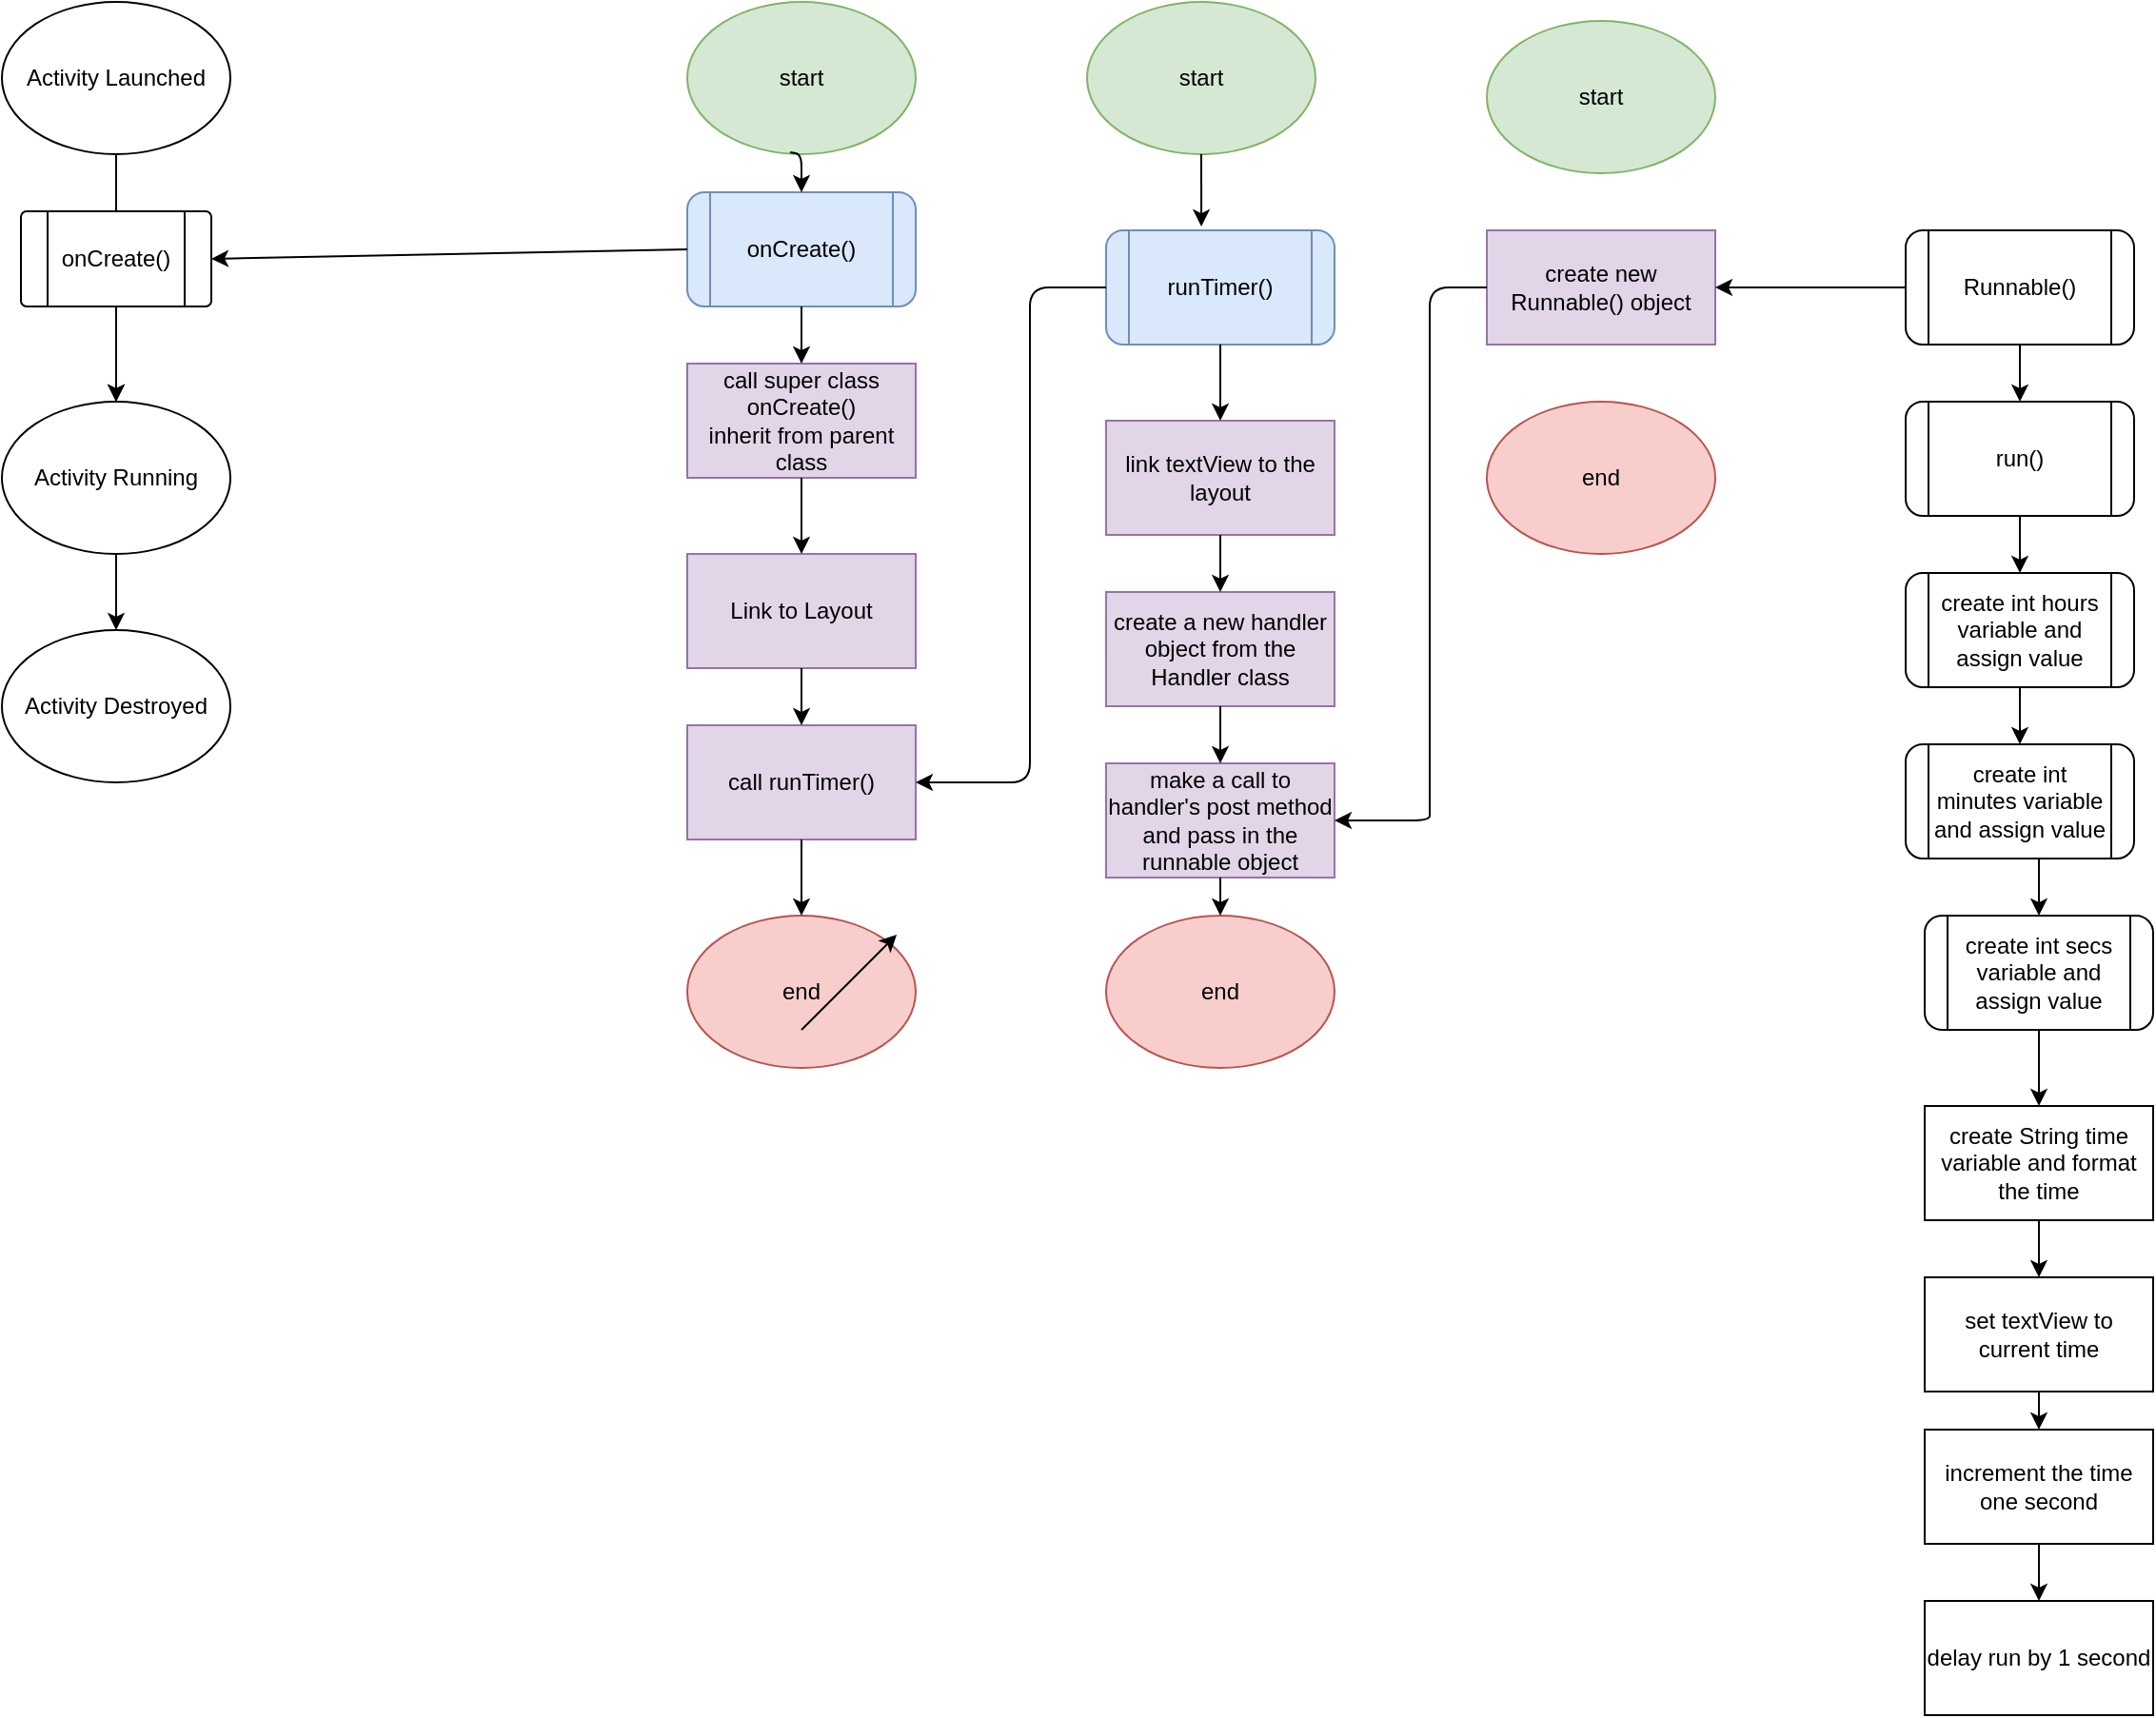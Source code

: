 <mxfile version="13.9.7" type="github">
  <diagram id="N94yQ9Ub5QvBV8jWTIyv" name="Page-1">
    <mxGraphModel dx="1422" dy="794" grid="1" gridSize="10" guides="1" tooltips="1" connect="1" arrows="1" fold="1" page="1" pageScale="1" pageWidth="850" pageHeight="1100" math="0" shadow="0">
      <root>
        <mxCell id="0" />
        <mxCell id="1" parent="0" />
        <mxCell id="S72ueaMxtPJ9CiPUtPcR-1" value="Activity Launched" style="ellipse;whiteSpace=wrap;html=1;" vertex="1" parent="1">
          <mxGeometry x="140" y="60" width="120" height="80" as="geometry" />
        </mxCell>
        <mxCell id="S72ueaMxtPJ9CiPUtPcR-2" value="Activity Running" style="ellipse;whiteSpace=wrap;html=1;" vertex="1" parent="1">
          <mxGeometry x="140" y="270" width="120" height="80" as="geometry" />
        </mxCell>
        <mxCell id="S72ueaMxtPJ9CiPUtPcR-3" value="" style="endArrow=classic;html=1;exitX=0.5;exitY=1;exitDx=0;exitDy=0;" edge="1" parent="1" source="S72ueaMxtPJ9CiPUtPcR-1" target="S72ueaMxtPJ9CiPUtPcR-2">
          <mxGeometry width="50" height="50" relative="1" as="geometry">
            <mxPoint x="170" y="180" as="sourcePoint" />
            <mxPoint x="220" y="130" as="targetPoint" />
          </mxGeometry>
        </mxCell>
        <mxCell id="S72ueaMxtPJ9CiPUtPcR-4" value="Activity Destroyed" style="ellipse;whiteSpace=wrap;html=1;" vertex="1" parent="1">
          <mxGeometry x="140" y="390" width="120" height="80" as="geometry" />
        </mxCell>
        <mxCell id="S72ueaMxtPJ9CiPUtPcR-5" value="" style="endArrow=classic;html=1;" edge="1" parent="1" source="S72ueaMxtPJ9CiPUtPcR-2" target="S72ueaMxtPJ9CiPUtPcR-4">
          <mxGeometry width="50" height="50" relative="1" as="geometry">
            <mxPoint x="130" y="370" as="sourcePoint" />
            <mxPoint x="180" y="320" as="targetPoint" />
          </mxGeometry>
        </mxCell>
        <mxCell id="S72ueaMxtPJ9CiPUtPcR-8" value="" style="edgeStyle=orthogonalEdgeStyle;rounded=0;orthogonalLoop=1;jettySize=auto;html=1;" edge="1" parent="1" source="S72ueaMxtPJ9CiPUtPcR-7" target="S72ueaMxtPJ9CiPUtPcR-2">
          <mxGeometry relative="1" as="geometry" />
        </mxCell>
        <mxCell id="S72ueaMxtPJ9CiPUtPcR-7" value="onCreate()" style="verticalLabelPosition=middle;verticalAlign=middle;html=1;shape=process;whiteSpace=wrap;rounded=1;size=0.14;arcSize=6;labelPosition=center;align=center;" vertex="1" parent="1">
          <mxGeometry x="150" y="170" width="100" height="50" as="geometry" />
        </mxCell>
        <mxCell id="S72ueaMxtPJ9CiPUtPcR-9" value="start" style="ellipse;whiteSpace=wrap;html=1;rounded=1;fillColor=#d5e8d4;strokeColor=#82b366;" vertex="1" parent="1">
          <mxGeometry x="500" y="60" width="120" height="80" as="geometry" />
        </mxCell>
        <mxCell id="S72ueaMxtPJ9CiPUtPcR-10" value="onCreate()" style="shape=process;whiteSpace=wrap;html=1;backgroundOutline=1;rounded=1;fillColor=#dae8fc;strokeColor=#6c8ebf;" vertex="1" parent="1">
          <mxGeometry x="500" y="160" width="120" height="60" as="geometry" />
        </mxCell>
        <mxCell id="S72ueaMxtPJ9CiPUtPcR-11" value="call super class&lt;br&gt;onCreate()&lt;br&gt;inherit from parent class" style="rounded=0;whiteSpace=wrap;html=1;fillColor=#e1d5e7;strokeColor=#9673a6;" vertex="1" parent="1">
          <mxGeometry x="500" y="250" width="120" height="60" as="geometry" />
        </mxCell>
        <mxCell id="S72ueaMxtPJ9CiPUtPcR-12" value="Link to Layout" style="rounded=0;whiteSpace=wrap;html=1;fillColor=#e1d5e7;strokeColor=#9673a6;" vertex="1" parent="1">
          <mxGeometry x="500" y="350" width="120" height="60" as="geometry" />
        </mxCell>
        <mxCell id="S72ueaMxtPJ9CiPUtPcR-13" value="" style="endArrow=classic;html=1;exitX=0.45;exitY=0.988;exitDx=0;exitDy=0;exitPerimeter=0;" edge="1" parent="1" source="S72ueaMxtPJ9CiPUtPcR-9" target="S72ueaMxtPJ9CiPUtPcR-10">
          <mxGeometry width="50" height="50" relative="1" as="geometry">
            <mxPoint x="550" y="180" as="sourcePoint" />
            <mxPoint x="600" y="130" as="targetPoint" />
            <Array as="points">
              <mxPoint x="560" y="140" />
            </Array>
          </mxGeometry>
        </mxCell>
        <mxCell id="S72ueaMxtPJ9CiPUtPcR-14" value="" style="endArrow=classic;html=1;entryX=0.5;entryY=0;entryDx=0;entryDy=0;exitX=0.5;exitY=1;exitDx=0;exitDy=0;" edge="1" parent="1" source="S72ueaMxtPJ9CiPUtPcR-10" target="S72ueaMxtPJ9CiPUtPcR-11">
          <mxGeometry width="50" height="50" relative="1" as="geometry">
            <mxPoint x="450" y="270" as="sourcePoint" />
            <mxPoint x="500" y="220" as="targetPoint" />
          </mxGeometry>
        </mxCell>
        <mxCell id="S72ueaMxtPJ9CiPUtPcR-15" value="" style="endArrow=classic;html=1;exitX=0.5;exitY=1;exitDx=0;exitDy=0;entryX=0.5;entryY=0;entryDx=0;entryDy=0;" edge="1" parent="1" source="S72ueaMxtPJ9CiPUtPcR-11" target="S72ueaMxtPJ9CiPUtPcR-12">
          <mxGeometry width="50" height="50" relative="1" as="geometry">
            <mxPoint x="550" y="400" as="sourcePoint" />
            <mxPoint x="600" y="350" as="targetPoint" />
          </mxGeometry>
        </mxCell>
        <mxCell id="S72ueaMxtPJ9CiPUtPcR-16" value="call runTimer()" style="rounded=0;whiteSpace=wrap;html=1;fillColor=#e1d5e7;strokeColor=#9673a6;" vertex="1" parent="1">
          <mxGeometry x="500" y="440" width="120" height="60" as="geometry" />
        </mxCell>
        <mxCell id="S72ueaMxtPJ9CiPUtPcR-17" value="" style="endArrow=classic;html=1;entryX=0.5;entryY=0;entryDx=0;entryDy=0;exitX=0.5;exitY=1;exitDx=0;exitDy=0;" edge="1" parent="1" source="S72ueaMxtPJ9CiPUtPcR-12" target="S72ueaMxtPJ9CiPUtPcR-16">
          <mxGeometry width="50" height="50" relative="1" as="geometry">
            <mxPoint x="400" y="410" as="sourcePoint" />
            <mxPoint x="450" y="360" as="targetPoint" />
          </mxGeometry>
        </mxCell>
        <mxCell id="S72ueaMxtPJ9CiPUtPcR-19" value="end" style="ellipse;whiteSpace=wrap;html=1;rounded=1;fillColor=#f8cecc;strokeColor=#b85450;" vertex="1" parent="1">
          <mxGeometry x="500" y="540" width="120" height="80" as="geometry" />
        </mxCell>
        <mxCell id="S72ueaMxtPJ9CiPUtPcR-20" value="" style="endArrow=classic;html=1;entryX=0.5;entryY=0;entryDx=0;entryDy=0;exitX=0.5;exitY=1;exitDx=0;exitDy=0;" edge="1" parent="1" source="S72ueaMxtPJ9CiPUtPcR-16" target="S72ueaMxtPJ9CiPUtPcR-19">
          <mxGeometry width="50" height="50" relative="1" as="geometry">
            <mxPoint x="560" y="520" as="sourcePoint" />
            <mxPoint x="450" y="360" as="targetPoint" />
            <Array as="points">
              <mxPoint x="560" y="530" />
            </Array>
          </mxGeometry>
        </mxCell>
        <mxCell id="S72ueaMxtPJ9CiPUtPcR-21" value="" style="endArrow=classic;html=1;entryX=1;entryY=0.5;entryDx=0;entryDy=0;exitX=0;exitY=0.5;exitDx=0;exitDy=0;" edge="1" parent="1" source="S72ueaMxtPJ9CiPUtPcR-10" target="S72ueaMxtPJ9CiPUtPcR-7">
          <mxGeometry width="50" height="50" relative="1" as="geometry">
            <mxPoint x="490" y="190" as="sourcePoint" />
            <mxPoint x="350" y="190" as="targetPoint" />
          </mxGeometry>
        </mxCell>
        <mxCell id="S72ueaMxtPJ9CiPUtPcR-22" value="start" style="ellipse;whiteSpace=wrap;html=1;rounded=1;fillColor=#d5e8d4;strokeColor=#82b366;" vertex="1" parent="1">
          <mxGeometry x="710" y="60" width="120" height="80" as="geometry" />
        </mxCell>
        <mxCell id="S72ueaMxtPJ9CiPUtPcR-23" value="runTimer()" style="shape=process;whiteSpace=wrap;html=1;backgroundOutline=1;rounded=1;fillColor=#dae8fc;strokeColor=#6c8ebf;" vertex="1" parent="1">
          <mxGeometry x="720" y="180" width="120" height="60" as="geometry" />
        </mxCell>
        <mxCell id="S72ueaMxtPJ9CiPUtPcR-24" value="link textView to the layout" style="rounded=0;whiteSpace=wrap;html=1;fillColor=#e1d5e7;strokeColor=#9673a6;" vertex="1" parent="1">
          <mxGeometry x="720" y="280" width="120" height="60" as="geometry" />
        </mxCell>
        <mxCell id="S72ueaMxtPJ9CiPUtPcR-25" value="" style="endArrow=classic;html=1;entryX=0.417;entryY=-0.033;entryDx=0;entryDy=0;entryPerimeter=0;" edge="1" parent="1" source="S72ueaMxtPJ9CiPUtPcR-22" target="S72ueaMxtPJ9CiPUtPcR-23">
          <mxGeometry width="50" height="50" relative="1" as="geometry">
            <mxPoint x="770" y="170" as="sourcePoint" />
            <mxPoint x="820" y="120" as="targetPoint" />
          </mxGeometry>
        </mxCell>
        <mxCell id="S72ueaMxtPJ9CiPUtPcR-26" value="" style="endArrow=classic;html=1;entryX=0.5;entryY=0;entryDx=0;entryDy=0;exitX=0.5;exitY=1;exitDx=0;exitDy=0;" edge="1" parent="1" source="S72ueaMxtPJ9CiPUtPcR-23" target="S72ueaMxtPJ9CiPUtPcR-24">
          <mxGeometry width="50" height="50" relative="1" as="geometry">
            <mxPoint x="730" y="270" as="sourcePoint" />
            <mxPoint x="780" y="220" as="targetPoint" />
            <Array as="points">
              <mxPoint x="780" y="270" />
            </Array>
          </mxGeometry>
        </mxCell>
        <mxCell id="S72ueaMxtPJ9CiPUtPcR-27" value="create a new handler object from the Handler class" style="rounded=0;whiteSpace=wrap;html=1;fillColor=#e1d5e7;strokeColor=#9673a6;" vertex="1" parent="1">
          <mxGeometry x="720" y="370" width="120" height="60" as="geometry" />
        </mxCell>
        <mxCell id="S72ueaMxtPJ9CiPUtPcR-28" value="" style="endArrow=classic;html=1;entryX=0.5;entryY=0;entryDx=0;entryDy=0;exitX=0.5;exitY=1;exitDx=0;exitDy=0;" edge="1" parent="1" source="S72ueaMxtPJ9CiPUtPcR-24" target="S72ueaMxtPJ9CiPUtPcR-27">
          <mxGeometry width="50" height="50" relative="1" as="geometry">
            <mxPoint x="640" y="370" as="sourcePoint" />
            <mxPoint x="690" y="320" as="targetPoint" />
          </mxGeometry>
        </mxCell>
        <mxCell id="S72ueaMxtPJ9CiPUtPcR-29" value="make a call to handler&#39;s post method and pass in the runnable object" style="rounded=0;whiteSpace=wrap;html=1;fillColor=#e1d5e7;strokeColor=#9673a6;" vertex="1" parent="1">
          <mxGeometry x="720" y="460" width="120" height="60" as="geometry" />
        </mxCell>
        <mxCell id="S72ueaMxtPJ9CiPUtPcR-30" value="" style="endArrow=classic;html=1;entryX=0.5;entryY=0;entryDx=0;entryDy=0;exitX=0.5;exitY=1;exitDx=0;exitDy=0;" edge="1" parent="1" source="S72ueaMxtPJ9CiPUtPcR-27" target="S72ueaMxtPJ9CiPUtPcR-29">
          <mxGeometry width="50" height="50" relative="1" as="geometry">
            <mxPoint x="640" y="460" as="sourcePoint" />
            <mxPoint x="690" y="410" as="targetPoint" />
          </mxGeometry>
        </mxCell>
        <mxCell id="S72ueaMxtPJ9CiPUtPcR-31" value="end" style="ellipse;whiteSpace=wrap;html=1;rounded=1;fillColor=#f8cecc;strokeColor=#b85450;" vertex="1" parent="1">
          <mxGeometry x="720" y="540" width="120" height="80" as="geometry" />
        </mxCell>
        <mxCell id="S72ueaMxtPJ9CiPUtPcR-32" value="" style="endArrow=classic;html=1;exitX=0.5;exitY=1;exitDx=0;exitDy=0;entryX=0.5;entryY=0;entryDx=0;entryDy=0;" edge="1" parent="1" source="S72ueaMxtPJ9CiPUtPcR-29" target="S72ueaMxtPJ9CiPUtPcR-31">
          <mxGeometry width="50" height="50" relative="1" as="geometry">
            <mxPoint x="660" y="560" as="sourcePoint" />
            <mxPoint x="710" y="510" as="targetPoint" />
          </mxGeometry>
        </mxCell>
        <mxCell id="S72ueaMxtPJ9CiPUtPcR-33" value="start" style="ellipse;whiteSpace=wrap;html=1;rounded=1;fillColor=#d5e8d4;strokeColor=#82b366;" vertex="1" parent="1">
          <mxGeometry x="920" y="70" width="120" height="80" as="geometry" />
        </mxCell>
        <mxCell id="S72ueaMxtPJ9CiPUtPcR-34" value="" style="endArrow=classic;html=1;exitX=0;exitY=0.5;exitDx=0;exitDy=0;entryX=1;entryY=0.5;entryDx=0;entryDy=0;" edge="1" parent="1" source="S72ueaMxtPJ9CiPUtPcR-23" target="S72ueaMxtPJ9CiPUtPcR-16">
          <mxGeometry width="50" height="50" relative="1" as="geometry">
            <mxPoint x="660" y="260" as="sourcePoint" />
            <mxPoint x="710" y="210" as="targetPoint" />
            <Array as="points">
              <mxPoint x="680" y="210" />
              <mxPoint x="680" y="470" />
            </Array>
          </mxGeometry>
        </mxCell>
        <mxCell id="S72ueaMxtPJ9CiPUtPcR-35" value="create new Runnable() object" style="rounded=0;whiteSpace=wrap;html=1;fillColor=#e1d5e7;strokeColor=#9673a6;" vertex="1" parent="1">
          <mxGeometry x="920" y="180" width="120" height="60" as="geometry" />
        </mxCell>
        <mxCell id="S72ueaMxtPJ9CiPUtPcR-36" value="" style="endArrow=classic;html=1;" edge="1" parent="1">
          <mxGeometry width="50" height="50" relative="1" as="geometry">
            <mxPoint x="560" y="600" as="sourcePoint" />
            <mxPoint x="610" y="550" as="targetPoint" />
          </mxGeometry>
        </mxCell>
        <mxCell id="S72ueaMxtPJ9CiPUtPcR-37" value="" style="endArrow=classic;html=1;entryX=1;entryY=0.5;entryDx=0;entryDy=0;exitX=0;exitY=0.5;exitDx=0;exitDy=0;" edge="1" parent="1" source="S72ueaMxtPJ9CiPUtPcR-35" target="S72ueaMxtPJ9CiPUtPcR-29">
          <mxGeometry width="50" height="50" relative="1" as="geometry">
            <mxPoint x="930" y="310" as="sourcePoint" />
            <mxPoint x="980" y="260" as="targetPoint" />
            <Array as="points">
              <mxPoint x="890" y="210" />
              <mxPoint x="890" y="480" />
              <mxPoint x="890" y="490" />
            </Array>
          </mxGeometry>
        </mxCell>
        <mxCell id="S72ueaMxtPJ9CiPUtPcR-38" value="end" style="ellipse;whiteSpace=wrap;html=1;rounded=1;fillColor=#f8cecc;strokeColor=#b85450;" vertex="1" parent="1">
          <mxGeometry x="920" y="270" width="120" height="80" as="geometry" />
        </mxCell>
        <mxCell id="S72ueaMxtPJ9CiPUtPcR-39" value="Runnable()" style="shape=process;whiteSpace=wrap;html=1;backgroundOutline=1;rounded=1;" vertex="1" parent="1">
          <mxGeometry x="1140" y="180" width="120" height="60" as="geometry" />
        </mxCell>
        <mxCell id="S72ueaMxtPJ9CiPUtPcR-40" value="run()" style="shape=process;whiteSpace=wrap;html=1;backgroundOutline=1;rounded=1;" vertex="1" parent="1">
          <mxGeometry x="1140" y="270" width="120" height="60" as="geometry" />
        </mxCell>
        <mxCell id="S72ueaMxtPJ9CiPUtPcR-41" value="" style="endArrow=classic;html=1;exitX=0;exitY=0.5;exitDx=0;exitDy=0;entryX=1;entryY=0.5;entryDx=0;entryDy=0;" edge="1" parent="1" source="S72ueaMxtPJ9CiPUtPcR-39" target="S72ueaMxtPJ9CiPUtPcR-35">
          <mxGeometry width="50" height="50" relative="1" as="geometry">
            <mxPoint x="1060" y="220" as="sourcePoint" />
            <mxPoint x="1110" y="170" as="targetPoint" />
          </mxGeometry>
        </mxCell>
        <mxCell id="S72ueaMxtPJ9CiPUtPcR-42" value="" style="endArrow=classic;html=1;entryX=0.5;entryY=0;entryDx=0;entryDy=0;exitX=0.5;exitY=1;exitDx=0;exitDy=0;" edge="1" parent="1" source="S72ueaMxtPJ9CiPUtPcR-39" target="S72ueaMxtPJ9CiPUtPcR-40">
          <mxGeometry width="50" height="50" relative="1" as="geometry">
            <mxPoint x="1080" y="290" as="sourcePoint" />
            <mxPoint x="1130" y="240" as="targetPoint" />
          </mxGeometry>
        </mxCell>
        <mxCell id="S72ueaMxtPJ9CiPUtPcR-43" value="create int hours variable and assign value" style="shape=process;whiteSpace=wrap;html=1;backgroundOutline=1;rounded=1;" vertex="1" parent="1">
          <mxGeometry x="1140" y="360" width="120" height="60" as="geometry" />
        </mxCell>
        <mxCell id="S72ueaMxtPJ9CiPUtPcR-44" value="" style="endArrow=classic;html=1;entryX=0.5;entryY=0;entryDx=0;entryDy=0;exitX=0.5;exitY=1;exitDx=0;exitDy=0;" edge="1" parent="1" source="S72ueaMxtPJ9CiPUtPcR-40" target="S72ueaMxtPJ9CiPUtPcR-43">
          <mxGeometry width="50" height="50" relative="1" as="geometry">
            <mxPoint x="1090" y="400" as="sourcePoint" />
            <mxPoint x="1140" y="350" as="targetPoint" />
          </mxGeometry>
        </mxCell>
        <mxCell id="S72ueaMxtPJ9CiPUtPcR-49" style="edgeStyle=orthogonalEdgeStyle;rounded=0;orthogonalLoop=1;jettySize=auto;html=1;exitX=0.5;exitY=1;exitDx=0;exitDy=0;entryX=0.5;entryY=0;entryDx=0;entryDy=0;" edge="1" parent="1" source="S72ueaMxtPJ9CiPUtPcR-46" target="S72ueaMxtPJ9CiPUtPcR-47">
          <mxGeometry relative="1" as="geometry" />
        </mxCell>
        <mxCell id="S72ueaMxtPJ9CiPUtPcR-46" value="create int minutes variable and assign value" style="shape=process;whiteSpace=wrap;html=1;backgroundOutline=1;rounded=1;" vertex="1" parent="1">
          <mxGeometry x="1140" y="450" width="120" height="60" as="geometry" />
        </mxCell>
        <mxCell id="S72ueaMxtPJ9CiPUtPcR-51" style="edgeStyle=orthogonalEdgeStyle;rounded=0;orthogonalLoop=1;jettySize=auto;html=1;exitX=0.5;exitY=1;exitDx=0;exitDy=0;" edge="1" parent="1" source="S72ueaMxtPJ9CiPUtPcR-47" target="S72ueaMxtPJ9CiPUtPcR-50">
          <mxGeometry relative="1" as="geometry" />
        </mxCell>
        <mxCell id="S72ueaMxtPJ9CiPUtPcR-47" value="create int secs variable and assign value" style="shape=process;whiteSpace=wrap;html=1;backgroundOutline=1;rounded=1;" vertex="1" parent="1">
          <mxGeometry x="1150" y="540" width="120" height="60" as="geometry" />
        </mxCell>
        <mxCell id="S72ueaMxtPJ9CiPUtPcR-48" value="" style="endArrow=classic;html=1;" edge="1" parent="1" source="S72ueaMxtPJ9CiPUtPcR-43" target="S72ueaMxtPJ9CiPUtPcR-46">
          <mxGeometry width="50" height="50" relative="1" as="geometry">
            <mxPoint x="1190" y="470" as="sourcePoint" />
            <mxPoint x="1240" y="420" as="targetPoint" />
          </mxGeometry>
        </mxCell>
        <mxCell id="S72ueaMxtPJ9CiPUtPcR-54" style="edgeStyle=orthogonalEdgeStyle;rounded=0;orthogonalLoop=1;jettySize=auto;html=1;exitX=0.5;exitY=1;exitDx=0;exitDy=0;" edge="1" parent="1" source="S72ueaMxtPJ9CiPUtPcR-50" target="S72ueaMxtPJ9CiPUtPcR-53">
          <mxGeometry relative="1" as="geometry" />
        </mxCell>
        <mxCell id="S72ueaMxtPJ9CiPUtPcR-50" value="create String time variable and format the time" style="rounded=0;whiteSpace=wrap;html=1;" vertex="1" parent="1">
          <mxGeometry x="1150" y="640" width="120" height="60" as="geometry" />
        </mxCell>
        <mxCell id="S72ueaMxtPJ9CiPUtPcR-56" style="edgeStyle=orthogonalEdgeStyle;rounded=0;orthogonalLoop=1;jettySize=auto;html=1;exitX=0.5;exitY=1;exitDx=0;exitDy=0;entryX=0.5;entryY=0;entryDx=0;entryDy=0;" edge="1" parent="1" source="S72ueaMxtPJ9CiPUtPcR-53" target="S72ueaMxtPJ9CiPUtPcR-55">
          <mxGeometry relative="1" as="geometry" />
        </mxCell>
        <mxCell id="S72ueaMxtPJ9CiPUtPcR-53" value="set textView to current time" style="rounded=0;whiteSpace=wrap;html=1;" vertex="1" parent="1">
          <mxGeometry x="1150" y="730" width="120" height="60" as="geometry" />
        </mxCell>
        <mxCell id="S72ueaMxtPJ9CiPUtPcR-58" style="edgeStyle=orthogonalEdgeStyle;rounded=0;orthogonalLoop=1;jettySize=auto;html=1;exitX=0.5;exitY=1;exitDx=0;exitDy=0;entryX=0.5;entryY=0;entryDx=0;entryDy=0;" edge="1" parent="1" source="S72ueaMxtPJ9CiPUtPcR-55" target="S72ueaMxtPJ9CiPUtPcR-57">
          <mxGeometry relative="1" as="geometry" />
        </mxCell>
        <mxCell id="S72ueaMxtPJ9CiPUtPcR-55" value="increment the time one second" style="rounded=0;whiteSpace=wrap;html=1;" vertex="1" parent="1">
          <mxGeometry x="1150" y="810" width="120" height="60" as="geometry" />
        </mxCell>
        <mxCell id="S72ueaMxtPJ9CiPUtPcR-57" value="delay run by 1 second" style="rounded=0;whiteSpace=wrap;html=1;" vertex="1" parent="1">
          <mxGeometry x="1150" y="900" width="120" height="60" as="geometry" />
        </mxCell>
      </root>
    </mxGraphModel>
  </diagram>
</mxfile>
